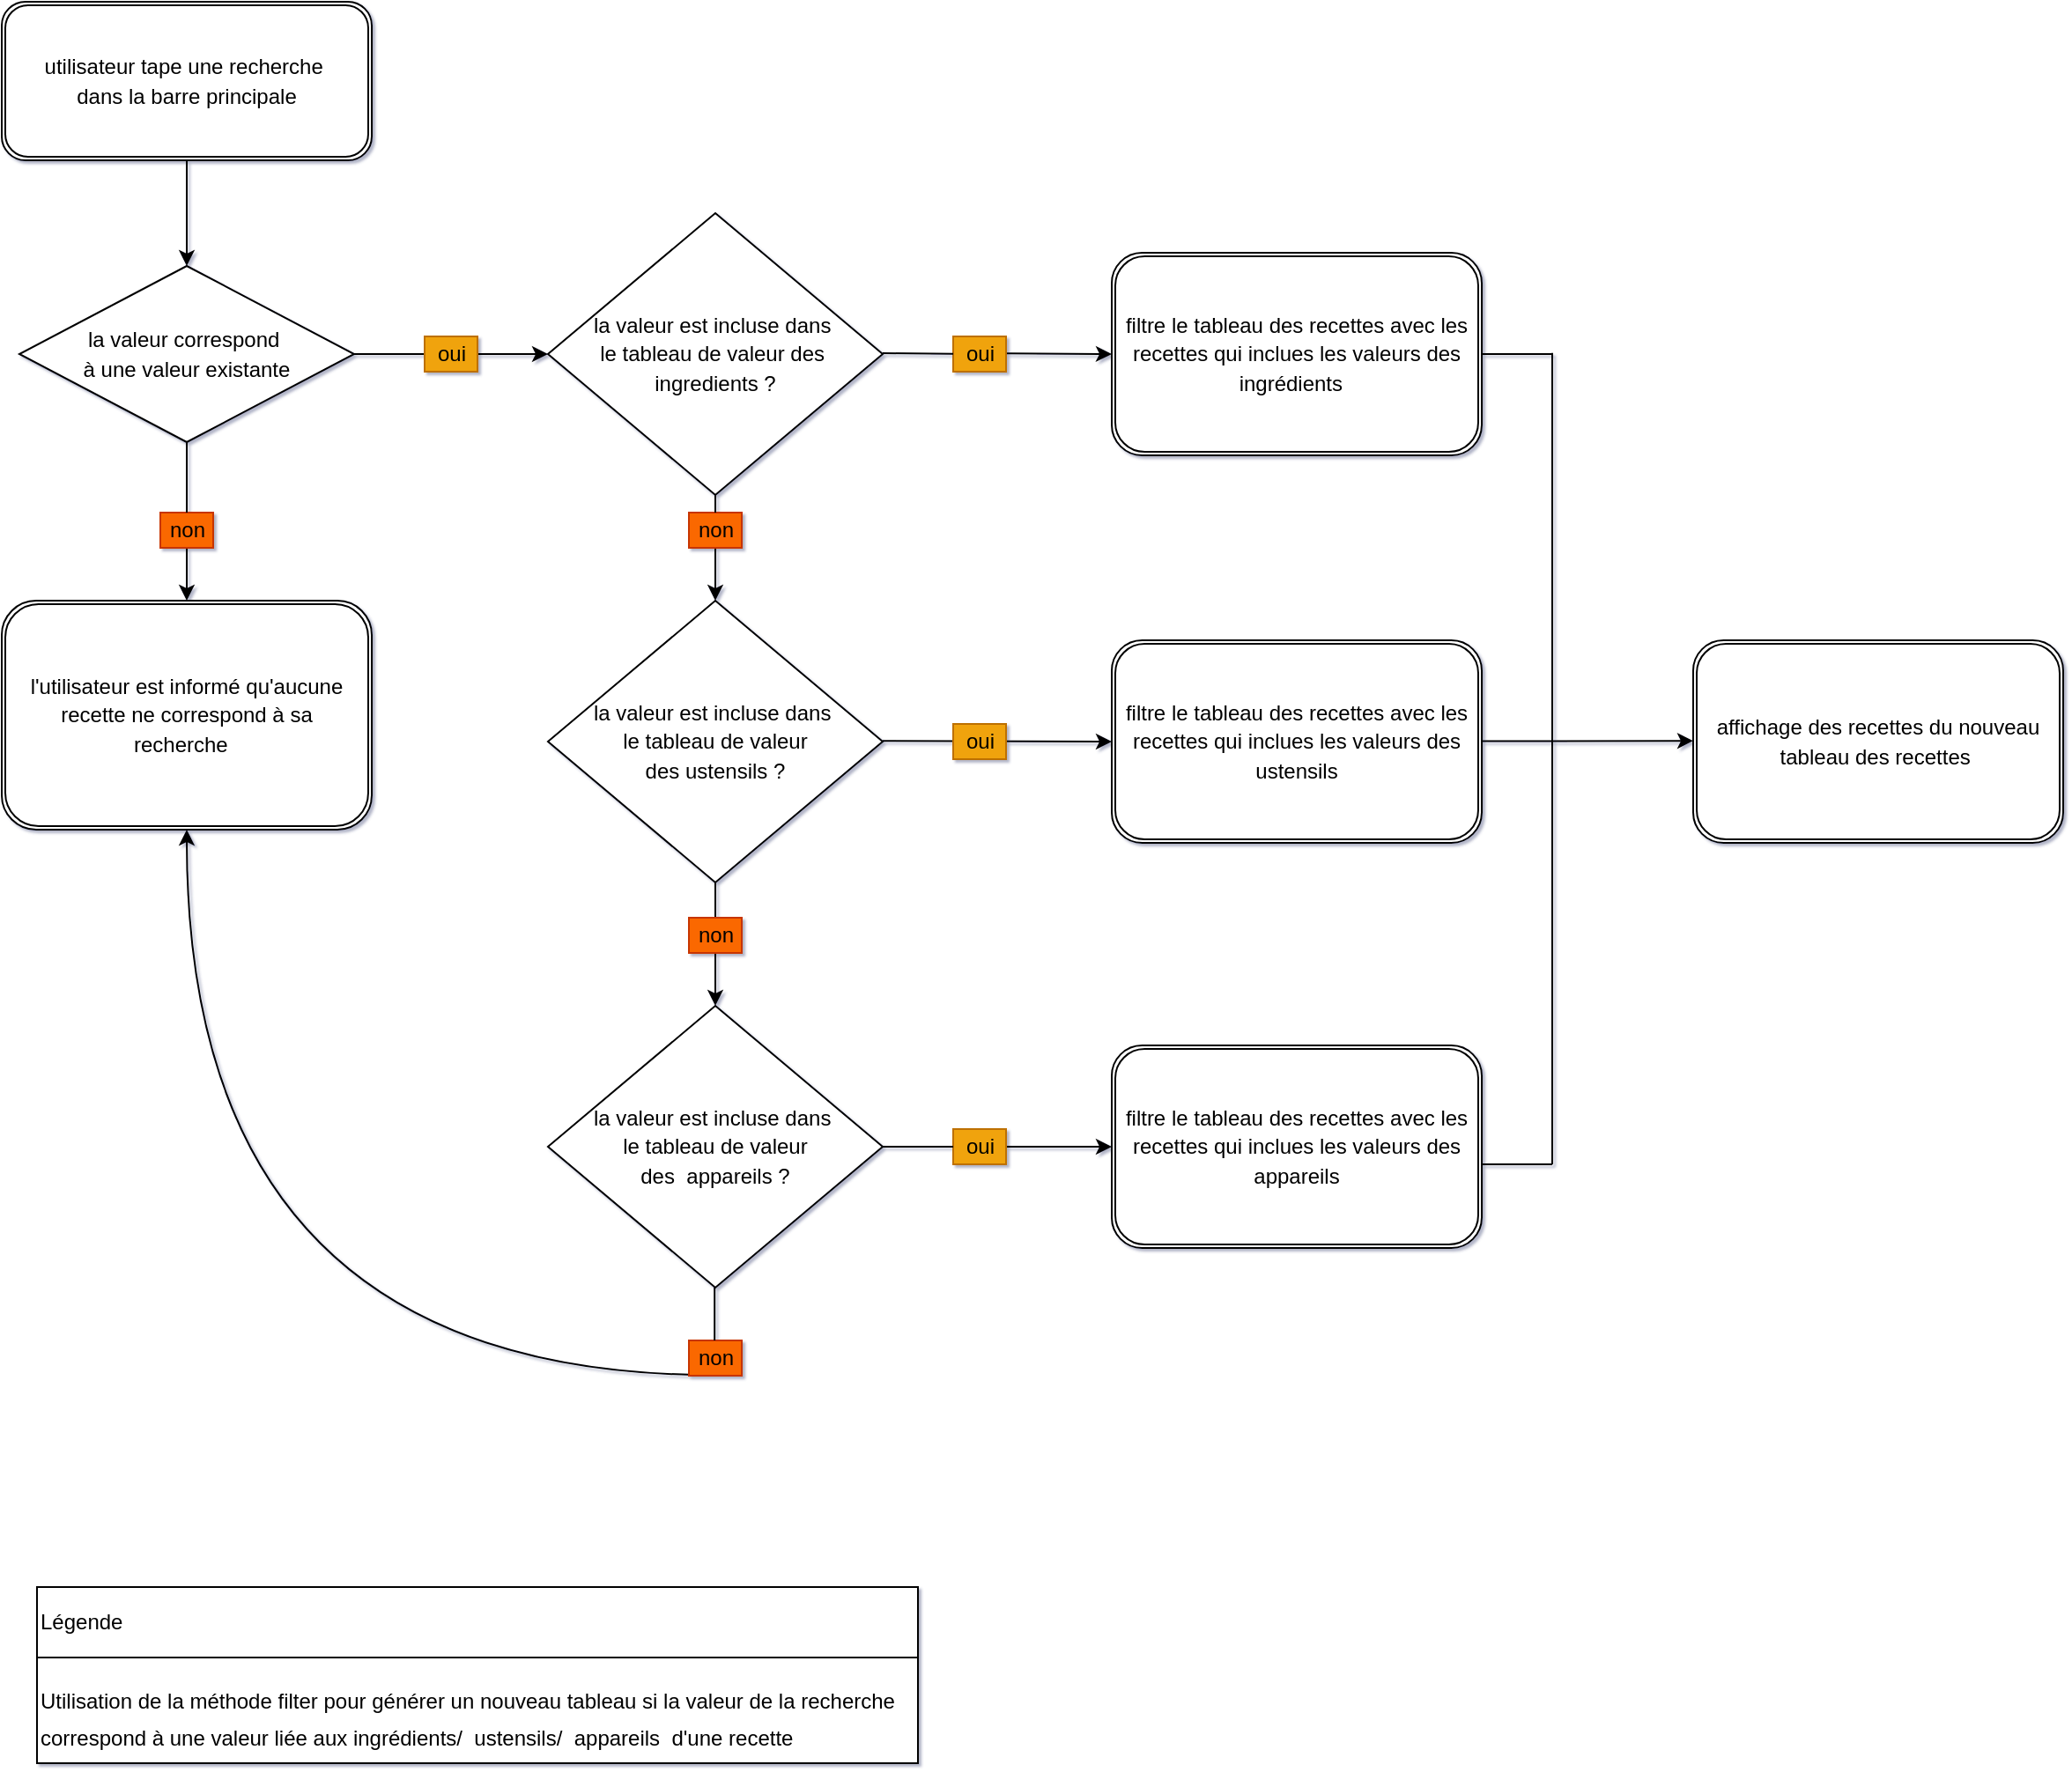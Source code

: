 <mxfile>
    <diagram id="eL9WGTUqpMroQJxciY-q" name="Page-1">
        <mxGraphModel dx="710" dy="468" grid="0" gridSize="10" guides="1" tooltips="1" connect="1" arrows="1" fold="1" page="1" pageScale="1" pageWidth="1700" pageHeight="1100" background="#ffffff" math="0" shadow="1">
            <root>
                <mxCell id="0"/>
                <mxCell id="1" parent="0"/>
                <mxCell id="12" style="edgeStyle=none;html=1;exitX=0.5;exitY=1;exitDx=0;exitDy=0;entryX=0.5;entryY=0;entryDx=0;entryDy=0;" parent="1" source="2" target="5" edge="1">
                    <mxGeometry relative="1" as="geometry"/>
                </mxCell>
                <mxCell id="2" value="&lt;p style=&quot;line-height: 1.35&quot;&gt;utilisateur tape une recherche&amp;nbsp; &lt;br&gt;dans la barre principale&lt;/p&gt;" style="shape=ext;double=1;rounded=1;whiteSpace=wrap;html=1;" parent="1" vertex="1">
                    <mxGeometry x="330" y="20" width="210" height="90" as="geometry"/>
                </mxCell>
                <mxCell id="13" style="edgeStyle=none;html=1;" parent="1" source="5" edge="1">
                    <mxGeometry relative="1" as="geometry">
                        <mxPoint x="640" y="220" as="targetPoint"/>
                        <Array as="points">
                            <mxPoint x="590" y="220"/>
                        </Array>
                    </mxGeometry>
                </mxCell>
                <mxCell id="25" style="edgeStyle=none;html=1;startArrow=none;entryX=0.5;entryY=0;entryDx=0;entryDy=0;" parent="1" source="26" target="50" edge="1">
                    <mxGeometry relative="1" as="geometry">
                        <mxPoint x="435" y="350" as="targetPoint"/>
                    </mxGeometry>
                </mxCell>
                <mxCell id="5" value="&lt;p style=&quot;line-height: 1.35&quot;&gt;la valeur correspond&amp;nbsp;&lt;br&gt;à une valeur existante&lt;/p&gt;" style="rhombus;whiteSpace=wrap;html=1;rotation=0;" parent="1" vertex="1">
                    <mxGeometry x="340" y="170" width="190" height="100" as="geometry"/>
                </mxCell>
                <mxCell id="15" value="oui" style="text;html=1;align=center;verticalAlign=middle;resizable=0;points=[];autosize=1;strokeColor=#BD7000;fillColor=#f0a30a;sketch=0;shadow=0;fontColor=#000000;" parent="1" vertex="1">
                    <mxGeometry x="570" y="210" width="30" height="20" as="geometry"/>
                </mxCell>
                <mxCell id="75" style="edgeStyle=none;html=1;entryX=0.5;entryY=0;entryDx=0;entryDy=0;startArrow=none;" parent="1" source="78" target="72" edge="1">
                    <mxGeometry relative="1" as="geometry"/>
                </mxCell>
                <mxCell id="16" value="&lt;p style=&quot;line-height: 1.35&quot;&gt;la valeur est incluse dans&amp;nbsp;&lt;br&gt;le tableau de valeur des&amp;nbsp; ingredients ?&lt;/p&gt;" style="rhombus;whiteSpace=wrap;html=1;rotation=0;" parent="1" vertex="1">
                    <mxGeometry x="640" y="140" width="190" height="160" as="geometry"/>
                </mxCell>
                <mxCell id="37" style="edgeStyle=orthogonalEdgeStyle;html=1;endSize=6;targetPerimeterSpacing=0;strokeColor=default;strokeWidth=1;curved=1;startArrow=none;exitX=0.474;exitY=0.981;exitDx=0;exitDy=0;exitPerimeter=0;entryX=0.5;entryY=1;entryDx=0;entryDy=0;" parent="1" source="28" target="50" edge="1">
                    <mxGeometry relative="1" as="geometry">
                        <mxPoint x="430" y="560" as="targetPoint"/>
                        <Array as="points">
                            <mxPoint x="435" y="800"/>
                        </Array>
                    </mxGeometry>
                </mxCell>
                <mxCell id="26" value="non" style="text;html=1;align=center;verticalAlign=middle;resizable=0;points=[];autosize=1;strokeColor=#C73500;fillColor=#fa6800;sketch=0;shadow=0;fontColor=#000000;" parent="1" vertex="1">
                    <mxGeometry x="420" y="310" width="30" height="20" as="geometry"/>
                </mxCell>
                <mxCell id="27" value="" style="edgeStyle=none;html=1;endArrow=none;" parent="1" source="5" target="26" edge="1">
                    <mxGeometry relative="1" as="geometry">
                        <mxPoint x="435" y="350" as="targetPoint"/>
                        <mxPoint x="435" y="270" as="sourcePoint"/>
                    </mxGeometry>
                </mxCell>
                <mxCell id="28" value="non" style="text;html=1;align=center;verticalAlign=middle;resizable=0;points=[];autosize=1;strokeColor=#C73500;fillColor=#fa6800;sketch=0;shadow=0;fontColor=#000000;" parent="1" vertex="1">
                    <mxGeometry x="720" y="780" width="30" height="20" as="geometry"/>
                </mxCell>
                <mxCell id="49" value="" style="edgeStyle=none;html=1;entryX=0.5;entryY=0;entryDx=0;entryDy=0;endArrow=none;" parent="1" edge="1">
                    <mxGeometry relative="1" as="geometry">
                        <mxPoint x="734.58" y="750" as="sourcePoint"/>
                        <mxPoint x="734.58" y="780" as="targetPoint"/>
                    </mxGeometry>
                </mxCell>
                <mxCell id="50" value="&lt;p style=&quot;line-height: 1.35&quot;&gt;l'utilisateur est informé qu'aucune recette ne correspond à sa recherche&amp;nbsp;&amp;nbsp;&lt;/p&gt;" style="shape=ext;double=1;rounded=1;whiteSpace=wrap;html=1;" parent="1" vertex="1">
                    <mxGeometry x="330" y="360" width="210" height="130" as="geometry"/>
                </mxCell>
                <mxCell id="52" style="edgeStyle=none;html=1;startArrow=none;entryX=0;entryY=0.5;entryDx=0;entryDy=0;" parent="1" source="53" target="82" edge="1">
                    <mxGeometry relative="1" as="geometry">
                        <mxPoint x="940" y="219.5" as="targetPoint"/>
                        <mxPoint x="830" y="219.5" as="sourcePoint"/>
                        <Array as="points">
                            <mxPoint x="890" y="219.5"/>
                        </Array>
                    </mxGeometry>
                </mxCell>
                <mxCell id="54" style="edgeStyle=none;html=1;entryX=0;entryY=0.5;entryDx=0;entryDy=0;" parent="1" edge="1">
                    <mxGeometry relative="1" as="geometry">
                        <mxPoint x="960" y="440" as="targetPoint"/>
                        <mxPoint x="830" y="439.6" as="sourcePoint"/>
                        <Array as="points"/>
                    </mxGeometry>
                </mxCell>
                <mxCell id="55" style="edgeStyle=none;html=1;startArrow=none;" parent="1" source="57" target="61" edge="1">
                    <mxGeometry relative="1" as="geometry">
                        <mxPoint x="940" y="670" as="targetPoint"/>
                        <mxPoint x="830" y="579.5" as="sourcePoint"/>
                        <Array as="points"/>
                    </mxGeometry>
                </mxCell>
                <mxCell id="56" value="oui" style="text;html=1;align=center;verticalAlign=middle;resizable=0;points=[];autosize=1;strokeColor=#BD7000;fillColor=#f0a30a;sketch=0;shadow=0;fontColor=#000000;" parent="1" vertex="1">
                    <mxGeometry x="870" y="430" width="30" height="20" as="geometry"/>
                </mxCell>
                <mxCell id="57" value="oui" style="text;html=1;align=center;verticalAlign=middle;resizable=0;points=[];autosize=1;strokeColor=#BD7000;fillColor=#f0a30a;sketch=0;shadow=0;fontColor=#000000;" parent="1" vertex="1">
                    <mxGeometry x="870" y="660" width="30" height="20" as="geometry"/>
                </mxCell>
                <mxCell id="58" value="" style="edgeStyle=none;html=1;endArrow=none;exitX=1;exitY=0.5;exitDx=0;exitDy=0;" parent="1" source="73" target="57" edge="1">
                    <mxGeometry relative="1" as="geometry">
                        <mxPoint x="940" y="579.5" as="targetPoint"/>
                        <mxPoint x="830" y="579.5" as="sourcePoint"/>
                        <Array as="points"/>
                    </mxGeometry>
                </mxCell>
                <mxCell id="62" style="edgeStyle=none;rounded=0;html=1;exitX=1;exitY=0.5;exitDx=0;exitDy=0;endSize=0;sourcePerimeterSpacing=0;targetPerimeterSpacing=0;strokeColor=default;strokeWidth=1;startSize=6;endArrow=none;endFill=0;" parent="1" edge="1">
                    <mxGeometry relative="1" as="geometry">
                        <mxPoint x="1210" y="220" as="targetPoint"/>
                        <mxPoint x="1150" y="220" as="sourcePoint"/>
                    </mxGeometry>
                </mxCell>
                <mxCell id="61" value="&lt;p style=&quot;line-height: 1.35&quot;&gt;filtre le tableau des recettes avec les recettes qui inclues les valeurs des appareils&lt;/p&gt;" style="shape=ext;double=1;rounded=1;whiteSpace=wrap;html=1;shadow=0;glass=0;" parent="1" vertex="1">
                    <mxGeometry x="960" y="612.5" width="210" height="115" as="geometry"/>
                </mxCell>
                <mxCell id="65" style="edgeStyle=none;rounded=0;html=1;exitX=1;exitY=0.5;exitDx=0;exitDy=0;sourcePerimeterSpacing=0;targetPerimeterSpacing=0;strokeColor=default;strokeWidth=1;jumpSize=5;endArrow=none;endFill=0;arcSize=21;" parent="1" edge="1">
                    <mxGeometry relative="1" as="geometry">
                        <mxPoint x="1210" y="680" as="targetPoint"/>
                        <mxPoint x="1170" y="680" as="sourcePoint"/>
                    </mxGeometry>
                </mxCell>
                <mxCell id="66" style="edgeStyle=none;rounded=0;html=1;exitX=1;exitY=0.5;exitDx=0;exitDy=0;endSize=0;sourcePerimeterSpacing=0;targetPerimeterSpacing=0;strokeColor=default;strokeWidth=1;endArrow=none;endFill=0;arcSize=21;" parent="1" edge="1">
                    <mxGeometry relative="1" as="geometry">
                        <mxPoint x="1210" y="680" as="targetPoint"/>
                        <mxPoint x="1210" y="219.41" as="sourcePoint"/>
                    </mxGeometry>
                </mxCell>
                <mxCell id="70" style="edgeStyle=none;html=1;startArrow=none;" parent="1" edge="1">
                    <mxGeometry relative="1" as="geometry">
                        <mxPoint x="1290" y="439.6" as="targetPoint"/>
                        <mxPoint x="1170" y="439.795" as="sourcePoint"/>
                        <Array as="points"/>
                    </mxGeometry>
                </mxCell>
                <mxCell id="76" style="edgeStyle=none;html=1;entryX=0.5;entryY=0;entryDx=0;entryDy=0;" parent="1" source="72" target="73" edge="1">
                    <mxGeometry relative="1" as="geometry"/>
                </mxCell>
                <mxCell id="72" value="&lt;p style=&quot;line-height: 1.35&quot;&gt;la valeur est incluse dans&amp;nbsp;&lt;br&gt;le tableau de valeur &lt;br&gt;des ustensils ?&lt;/p&gt;" style="rhombus;whiteSpace=wrap;html=1;rotation=0;" parent="1" vertex="1">
                    <mxGeometry x="640" y="360" width="190" height="160" as="geometry"/>
                </mxCell>
                <mxCell id="73" value="&lt;p style=&quot;line-height: 1.35&quot;&gt;la valeur est incluse dans&amp;nbsp;&lt;br&gt;le tableau de valeur &lt;br&gt;des&amp;nbsp; appareils ?&lt;/p&gt;" style="rhombus;whiteSpace=wrap;html=1;rotation=0;" parent="1" vertex="1">
                    <mxGeometry x="640" y="590" width="190" height="160" as="geometry"/>
                </mxCell>
                <mxCell id="77" value="non" style="text;html=1;align=center;verticalAlign=middle;resizable=0;points=[];autosize=1;strokeColor=#C73500;fillColor=#fa6800;sketch=0;shadow=0;fontColor=#000000;" parent="1" vertex="1">
                    <mxGeometry x="720" y="540" width="30" height="20" as="geometry"/>
                </mxCell>
                <mxCell id="78" value="non" style="text;html=1;align=center;verticalAlign=middle;resizable=0;points=[];autosize=1;strokeColor=#C73500;fillColor=#fa6800;sketch=0;shadow=0;fontColor=#000000;" parent="1" vertex="1">
                    <mxGeometry x="720" y="310" width="30" height="20" as="geometry"/>
                </mxCell>
                <mxCell id="79" value="" style="edgeStyle=none;html=1;entryX=0.5;entryY=0;entryDx=0;entryDy=0;endArrow=none;" parent="1" source="16" target="78" edge="1">
                    <mxGeometry relative="1" as="geometry">
                        <mxPoint x="735" y="300" as="sourcePoint"/>
                        <mxPoint x="735" y="360" as="targetPoint"/>
                    </mxGeometry>
                </mxCell>
                <mxCell id="53" value="oui" style="text;html=1;align=center;verticalAlign=middle;resizable=0;points=[];autosize=1;strokeColor=#BD7000;fillColor=#f0a30a;sketch=0;shadow=0;fontColor=#000000;" parent="1" vertex="1">
                    <mxGeometry x="870" y="210" width="30" height="20" as="geometry"/>
                </mxCell>
                <mxCell id="80" value="" style="edgeStyle=none;html=1;endArrow=none;" parent="1" target="53" edge="1">
                    <mxGeometry relative="1" as="geometry">
                        <mxPoint x="940" y="219.5" as="targetPoint"/>
                        <mxPoint x="830" y="219.5" as="sourcePoint"/>
                        <Array as="points"/>
                    </mxGeometry>
                </mxCell>
                <mxCell id="81" value="&lt;p style=&quot;line-height: 1.35&quot;&gt;filtre le tableau des recettes avec les recettes qui inclues les valeurs des ustensils&lt;/p&gt;" style="shape=ext;double=1;rounded=1;whiteSpace=wrap;html=1;" parent="1" vertex="1">
                    <mxGeometry x="960" y="382.5" width="210" height="115" as="geometry"/>
                </mxCell>
                <mxCell id="82" value="&lt;p style=&quot;line-height: 1.35&quot;&gt;filtre le tableau des recettes avec les recettes qui inclues les valeurs des ingrédients&amp;nbsp;&amp;nbsp;&lt;/p&gt;" style="shape=ext;double=1;rounded=1;whiteSpace=wrap;html=1;" parent="1" vertex="1">
                    <mxGeometry x="960" y="162.5" width="210" height="115" as="geometry"/>
                </mxCell>
                <mxCell id="83" value="&lt;p style=&quot;line-height: 1.35&quot;&gt;affichage des recettes du nouveau tableau des recettes&amp;nbsp;&lt;/p&gt;" style="shape=ext;double=1;rounded=1;whiteSpace=wrap;html=1;" parent="1" vertex="1">
                    <mxGeometry x="1290" y="382.5" width="210" height="115" as="geometry"/>
                </mxCell>
                <mxCell id="88" value="" style="shape=table;startSize=0;container=1;collapsible=0;childLayout=tableLayout;" parent="1" vertex="1">
                    <mxGeometry x="350" y="920" width="500" height="100" as="geometry"/>
                </mxCell>
                <mxCell id="89" value="" style="shape=partialRectangle;collapsible=0;dropTarget=0;pointerEvents=0;fillColor=none;top=0;left=0;bottom=0;right=0;points=[[0,0.5],[1,0.5]];portConstraint=eastwest;" parent="88" vertex="1">
                    <mxGeometry width="500" height="40" as="geometry"/>
                </mxCell>
                <mxCell id="90" value="Légende&lt;span style=&quot;white-space: pre&quot;&gt;&#9;&lt;/span&gt;&lt;span style=&quot;white-space: pre&quot;&gt;&#9;&lt;/span&gt;" style="shape=partialRectangle;html=1;whiteSpace=wrap;connectable=0;overflow=hidden;fillColor=none;top=0;left=0;bottom=0;right=0;pointerEvents=1;align=left;" parent="89" vertex="1">
                    <mxGeometry width="500" height="40" as="geometry">
                        <mxRectangle width="500" height="40" as="alternateBounds"/>
                    </mxGeometry>
                </mxCell>
                <mxCell id="91" value="" style="shape=partialRectangle;collapsible=0;dropTarget=0;pointerEvents=0;fillColor=none;top=0;left=0;bottom=0;right=0;points=[[0,0.5],[1,0.5]];portConstraint=eastwest;" parent="88" vertex="1">
                    <mxGeometry y="40" width="500" height="60" as="geometry"/>
                </mxCell>
                <mxCell id="92" value="&lt;p style=&quot;line-height: 1.8&quot;&gt;Utilisation de la méthode filter pour générer un nouveau tableau si la valeur de la recherche&lt;br&gt;correspond à une valeur liée aux ingrédients/&amp;nbsp; ustensils/&amp;nbsp; appareils&amp;nbsp; d'une recette&lt;/p&gt;" style="shape=partialRectangle;html=1;whiteSpace=wrap;connectable=0;overflow=hidden;fillColor=none;top=0;left=0;bottom=0;right=0;pointerEvents=1;align=left;" parent="91" vertex="1">
                    <mxGeometry width="500" height="60" as="geometry">
                        <mxRectangle width="500" height="60" as="alternateBounds"/>
                    </mxGeometry>
                </mxCell>
            </root>
        </mxGraphModel>
    </diagram>
</mxfile>